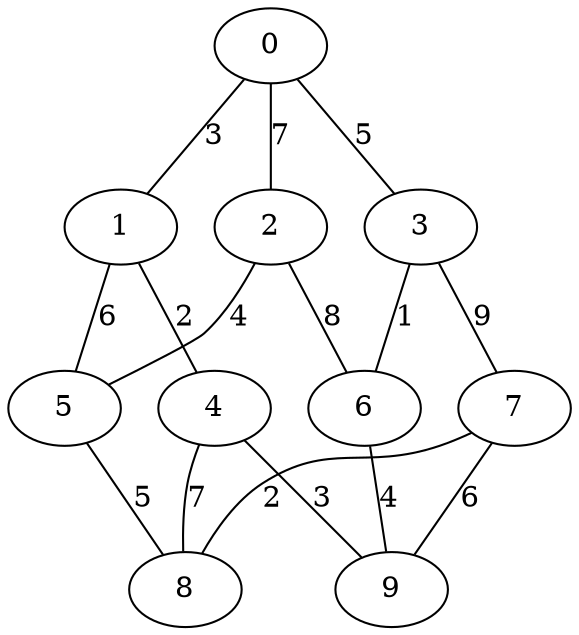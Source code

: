 graph G {
    0 -- 1 [label=3];
    0 -- 2 [label=7];
    0 -- 3 [label=5];
    1 -- 4 [label=2];
    1 -- 5 [label=6];
    2 -- 5 [label=4];
    2 -- 6 [label=8];
    3 -- 6 [label=1];
    3 -- 7 [label=9];
    4 -- 8 [label=7];
    4 -- 9 [label=3];
    5 -- 8 [label=5];
    6 -- 9 [label=4];
    7 -- 8 [label=2];
    7 -- 9 [label=6];
}

